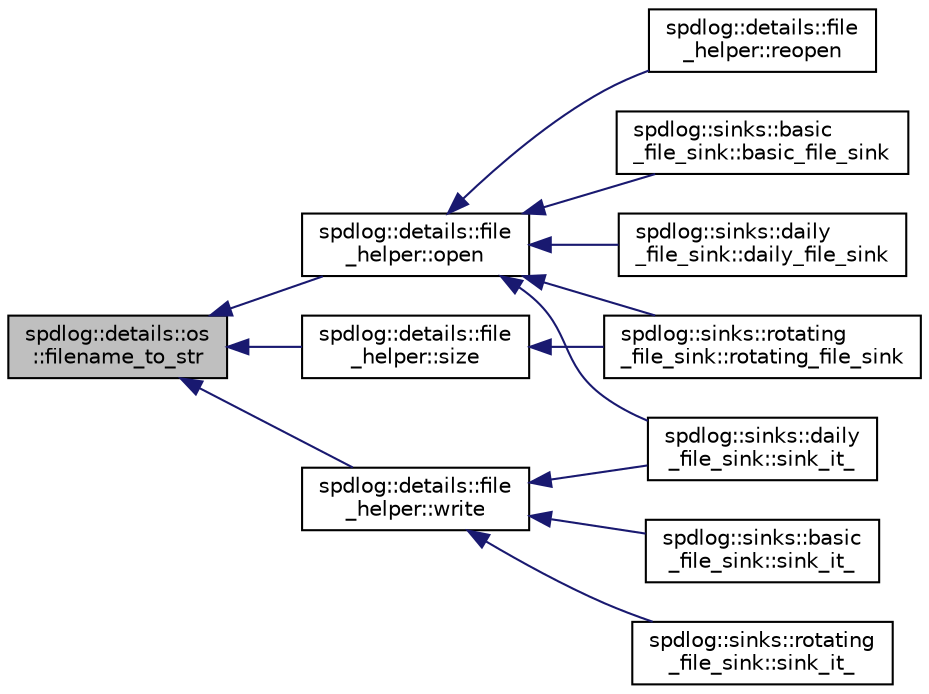 digraph "spdlog::details::os::filename_to_str"
{
  edge [fontname="Helvetica",fontsize="10",labelfontname="Helvetica",labelfontsize="10"];
  node [fontname="Helvetica",fontsize="10",shape=record];
  rankdir="LR";
  Node1 [label="spdlog::details::os\l::filename_to_str",height=0.2,width=0.4,color="black", fillcolor="grey75", style="filled" fontcolor="black"];
  Node1 -> Node2 [dir="back",color="midnightblue",fontsize="10",style="solid",fontname="Helvetica"];
  Node2 [label="spdlog::details::file\l_helper::open",height=0.2,width=0.4,color="black", fillcolor="white", style="filled",URL="$classspdlog_1_1details_1_1file__helper.html#a8612066fd098080cc60e3aefed6a6085"];
  Node2 -> Node3 [dir="back",color="midnightblue",fontsize="10",style="solid",fontname="Helvetica"];
  Node3 [label="spdlog::details::file\l_helper::reopen",height=0.2,width=0.4,color="black", fillcolor="white", style="filled",URL="$classspdlog_1_1details_1_1file__helper.html#a21c688da7f241c53871b462c3a5c2c94"];
  Node2 -> Node4 [dir="back",color="midnightblue",fontsize="10",style="solid",fontname="Helvetica"];
  Node4 [label="spdlog::sinks::basic\l_file_sink::basic_file_sink",height=0.2,width=0.4,color="black", fillcolor="white", style="filled",URL="$classspdlog_1_1sinks_1_1basic__file__sink.html#a799e95cc46fd69b03f4ef7497aa21436"];
  Node2 -> Node5 [dir="back",color="midnightblue",fontsize="10",style="solid",fontname="Helvetica"];
  Node5 [label="spdlog::sinks::daily\l_file_sink::daily_file_sink",height=0.2,width=0.4,color="black", fillcolor="white", style="filled",URL="$classspdlog_1_1sinks_1_1daily__file__sink.html#a442164b0813283bc631ad39708fb3669"];
  Node2 -> Node6 [dir="back",color="midnightblue",fontsize="10",style="solid",fontname="Helvetica"];
  Node6 [label="spdlog::sinks::daily\l_file_sink::sink_it_",height=0.2,width=0.4,color="black", fillcolor="white", style="filled",URL="$classspdlog_1_1sinks_1_1daily__file__sink.html#ac82447cddb7a2ddb45ab81f97b74286d"];
  Node2 -> Node7 [dir="back",color="midnightblue",fontsize="10",style="solid",fontname="Helvetica"];
  Node7 [label="spdlog::sinks::rotating\l_file_sink::rotating_file_sink",height=0.2,width=0.4,color="black", fillcolor="white", style="filled",URL="$classspdlog_1_1sinks_1_1rotating__file__sink.html#a0e754181168b32e8b1b60b82c35179e8"];
  Node1 -> Node8 [dir="back",color="midnightblue",fontsize="10",style="solid",fontname="Helvetica"];
  Node8 [label="spdlog::details::file\l_helper::write",height=0.2,width=0.4,color="black", fillcolor="white", style="filled",URL="$classspdlog_1_1details_1_1file__helper.html#a51eb58a2d46f1896f3ab7b9d323d97ae"];
  Node8 -> Node9 [dir="back",color="midnightblue",fontsize="10",style="solid",fontname="Helvetica"];
  Node9 [label="spdlog::sinks::basic\l_file_sink::sink_it_",height=0.2,width=0.4,color="black", fillcolor="white", style="filled",URL="$classspdlog_1_1sinks_1_1basic__file__sink.html#a8d9239f225478ade4e879dc643f577ba"];
  Node8 -> Node6 [dir="back",color="midnightblue",fontsize="10",style="solid",fontname="Helvetica"];
  Node8 -> Node10 [dir="back",color="midnightblue",fontsize="10",style="solid",fontname="Helvetica"];
  Node10 [label="spdlog::sinks::rotating\l_file_sink::sink_it_",height=0.2,width=0.4,color="black", fillcolor="white", style="filled",URL="$classspdlog_1_1sinks_1_1rotating__file__sink.html#a3cf93e445ad92380c7d352f971cd76a4"];
  Node1 -> Node11 [dir="back",color="midnightblue",fontsize="10",style="solid",fontname="Helvetica"];
  Node11 [label="spdlog::details::file\l_helper::size",height=0.2,width=0.4,color="black", fillcolor="white", style="filled",URL="$classspdlog_1_1details_1_1file__helper.html#a764d7096002ae9fca80d526dcf7e83f5"];
  Node11 -> Node7 [dir="back",color="midnightblue",fontsize="10",style="solid",fontname="Helvetica"];
}
